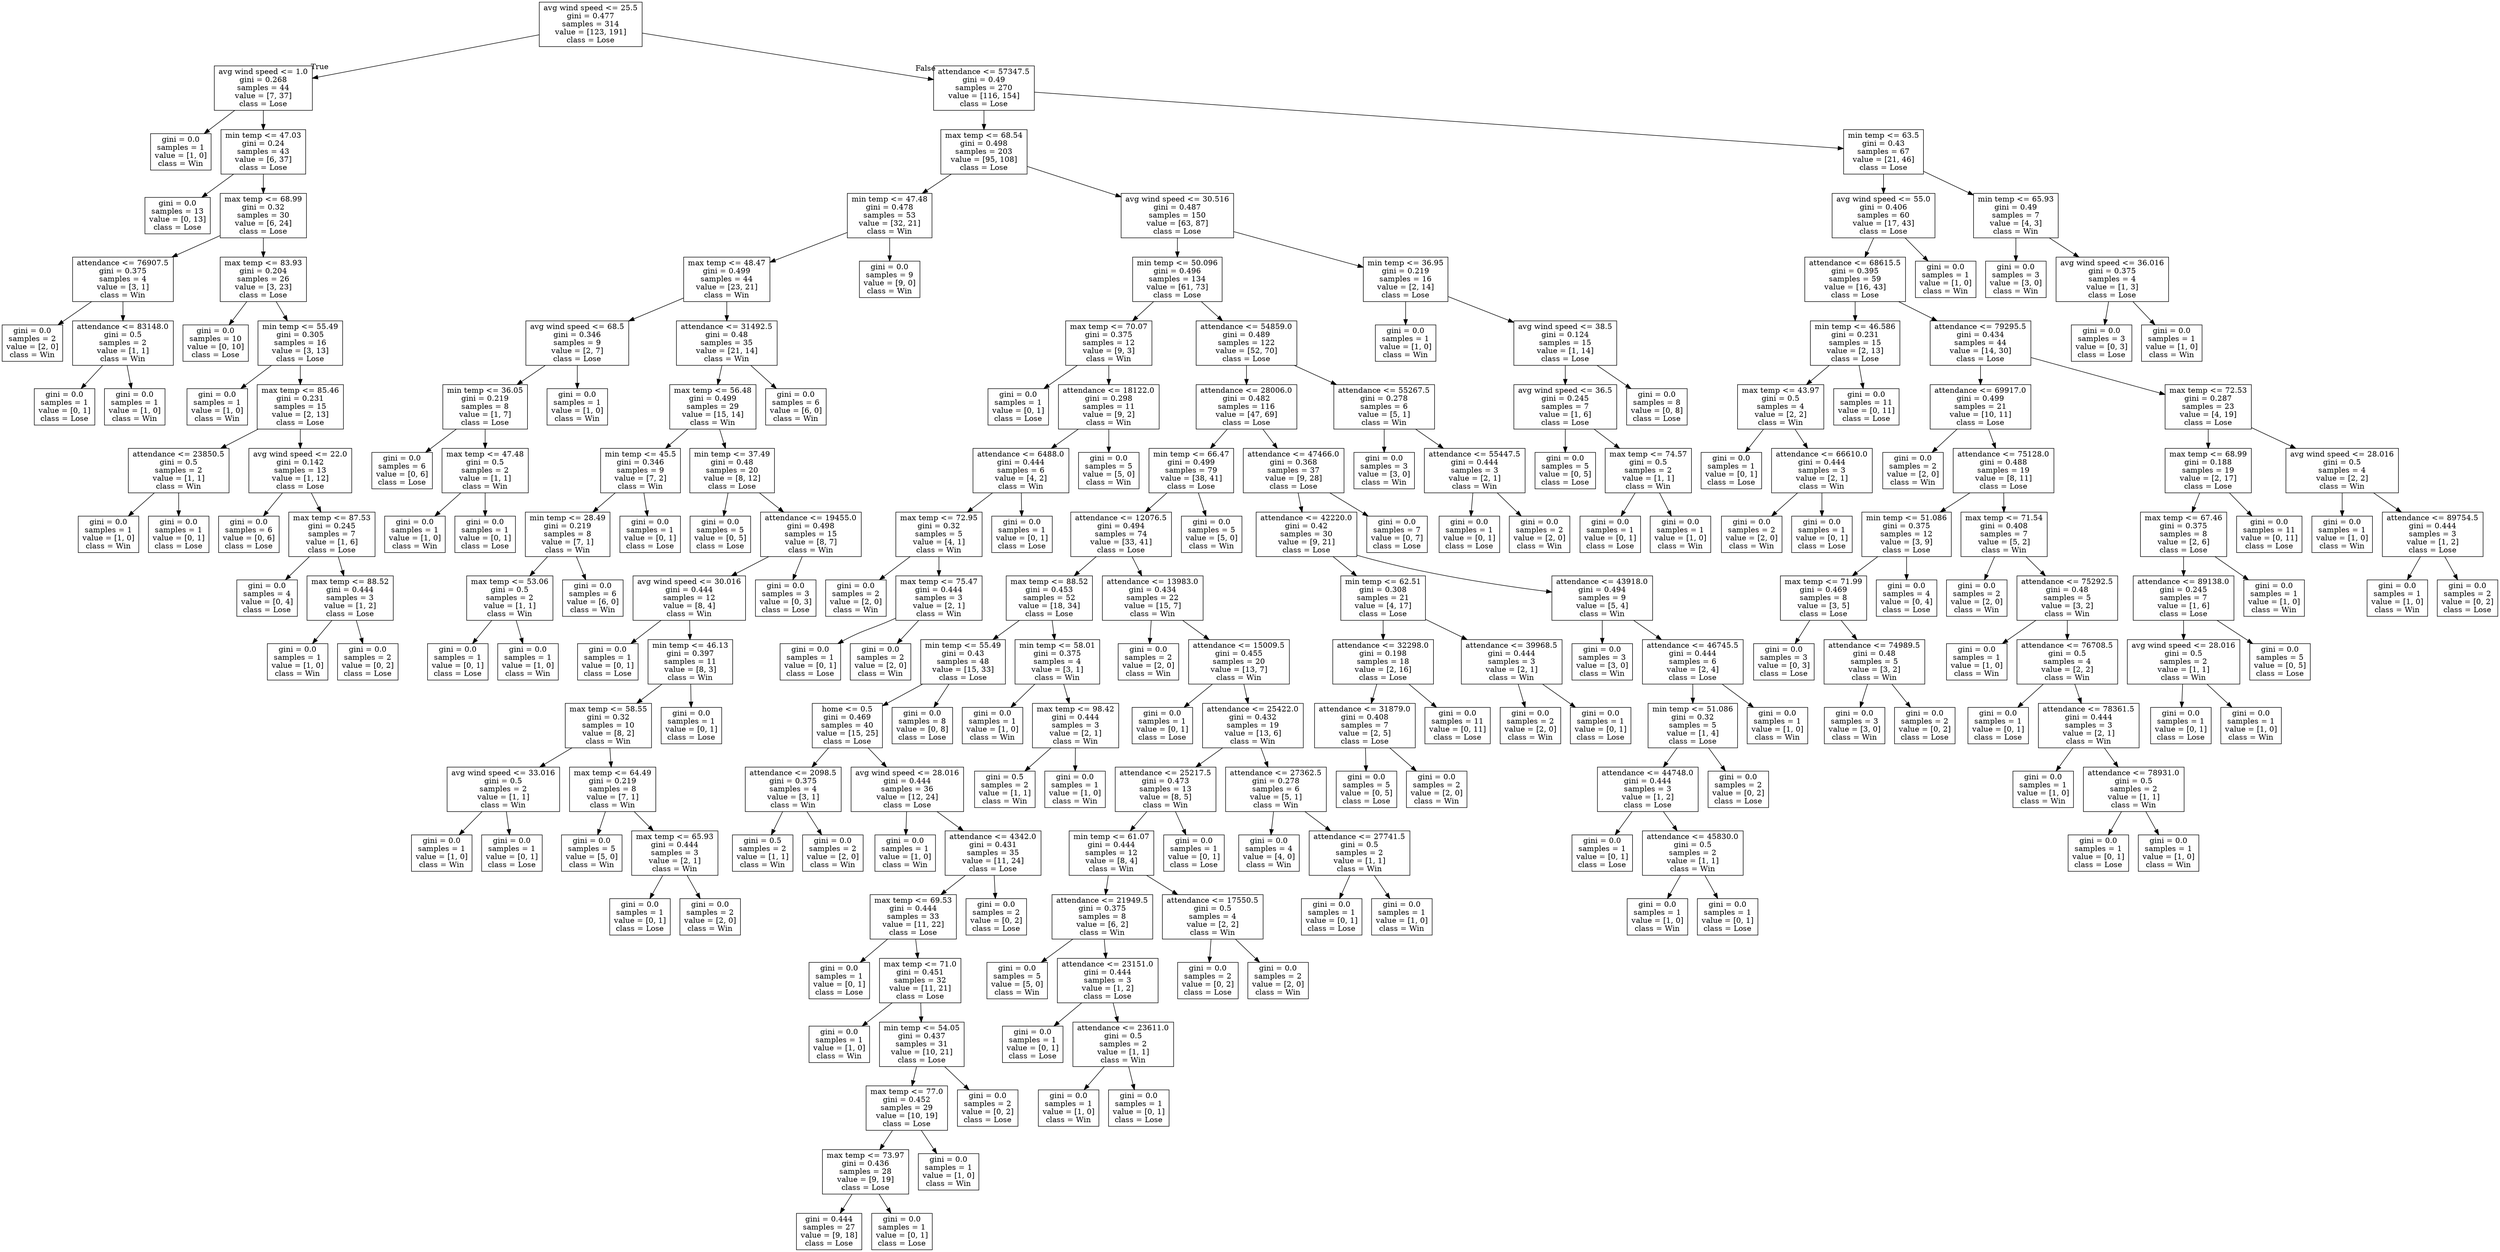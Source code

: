 digraph Tree {
node [shape=box] ;
0 [label="avg wind speed <= 25.5\ngini = 0.477\nsamples = 314\nvalue = [123, 191]\nclass = Lose"] ;
1 [label="avg wind speed <= 1.0\ngini = 0.268\nsamples = 44\nvalue = [7, 37]\nclass = Lose"] ;
0 -> 1 [labeldistance=2.5, labelangle=45, headlabel="True"] ;
2 [label="gini = 0.0\nsamples = 1\nvalue = [1, 0]\nclass = Win"] ;
1 -> 2 ;
3 [label="min temp <= 47.03\ngini = 0.24\nsamples = 43\nvalue = [6, 37]\nclass = Lose"] ;
1 -> 3 ;
4 [label="gini = 0.0\nsamples = 13\nvalue = [0, 13]\nclass = Lose"] ;
3 -> 4 ;
5 [label="max temp <= 68.99\ngini = 0.32\nsamples = 30\nvalue = [6, 24]\nclass = Lose"] ;
3 -> 5 ;
6 [label="attendance <= 76907.5\ngini = 0.375\nsamples = 4\nvalue = [3, 1]\nclass = Win"] ;
5 -> 6 ;
7 [label="gini = 0.0\nsamples = 2\nvalue = [2, 0]\nclass = Win"] ;
6 -> 7 ;
8 [label="attendance <= 83148.0\ngini = 0.5\nsamples = 2\nvalue = [1, 1]\nclass = Win"] ;
6 -> 8 ;
9 [label="gini = 0.0\nsamples = 1\nvalue = [0, 1]\nclass = Lose"] ;
8 -> 9 ;
10 [label="gini = 0.0\nsamples = 1\nvalue = [1, 0]\nclass = Win"] ;
8 -> 10 ;
11 [label="max temp <= 83.93\ngini = 0.204\nsamples = 26\nvalue = [3, 23]\nclass = Lose"] ;
5 -> 11 ;
12 [label="gini = 0.0\nsamples = 10\nvalue = [0, 10]\nclass = Lose"] ;
11 -> 12 ;
13 [label="min temp <= 55.49\ngini = 0.305\nsamples = 16\nvalue = [3, 13]\nclass = Lose"] ;
11 -> 13 ;
14 [label="gini = 0.0\nsamples = 1\nvalue = [1, 0]\nclass = Win"] ;
13 -> 14 ;
15 [label="max temp <= 85.46\ngini = 0.231\nsamples = 15\nvalue = [2, 13]\nclass = Lose"] ;
13 -> 15 ;
16 [label="attendance <= 23850.5\ngini = 0.5\nsamples = 2\nvalue = [1, 1]\nclass = Win"] ;
15 -> 16 ;
17 [label="gini = 0.0\nsamples = 1\nvalue = [1, 0]\nclass = Win"] ;
16 -> 17 ;
18 [label="gini = 0.0\nsamples = 1\nvalue = [0, 1]\nclass = Lose"] ;
16 -> 18 ;
19 [label="avg wind speed <= 22.0\ngini = 0.142\nsamples = 13\nvalue = [1, 12]\nclass = Lose"] ;
15 -> 19 ;
20 [label="gini = 0.0\nsamples = 6\nvalue = [0, 6]\nclass = Lose"] ;
19 -> 20 ;
21 [label="max temp <= 87.53\ngini = 0.245\nsamples = 7\nvalue = [1, 6]\nclass = Lose"] ;
19 -> 21 ;
22 [label="gini = 0.0\nsamples = 4\nvalue = [0, 4]\nclass = Lose"] ;
21 -> 22 ;
23 [label="max temp <= 88.52\ngini = 0.444\nsamples = 3\nvalue = [1, 2]\nclass = Lose"] ;
21 -> 23 ;
24 [label="gini = 0.0\nsamples = 1\nvalue = [1, 0]\nclass = Win"] ;
23 -> 24 ;
25 [label="gini = 0.0\nsamples = 2\nvalue = [0, 2]\nclass = Lose"] ;
23 -> 25 ;
26 [label="attendance <= 57347.5\ngini = 0.49\nsamples = 270\nvalue = [116, 154]\nclass = Lose"] ;
0 -> 26 [labeldistance=2.5, labelangle=-45, headlabel="False"] ;
27 [label="max temp <= 68.54\ngini = 0.498\nsamples = 203\nvalue = [95, 108]\nclass = Lose"] ;
26 -> 27 ;
28 [label="min temp <= 47.48\ngini = 0.478\nsamples = 53\nvalue = [32, 21]\nclass = Win"] ;
27 -> 28 ;
29 [label="max temp <= 48.47\ngini = 0.499\nsamples = 44\nvalue = [23, 21]\nclass = Win"] ;
28 -> 29 ;
30 [label="avg wind speed <= 68.5\ngini = 0.346\nsamples = 9\nvalue = [2, 7]\nclass = Lose"] ;
29 -> 30 ;
31 [label="min temp <= 36.05\ngini = 0.219\nsamples = 8\nvalue = [1, 7]\nclass = Lose"] ;
30 -> 31 ;
32 [label="gini = 0.0\nsamples = 6\nvalue = [0, 6]\nclass = Lose"] ;
31 -> 32 ;
33 [label="max temp <= 47.48\ngini = 0.5\nsamples = 2\nvalue = [1, 1]\nclass = Win"] ;
31 -> 33 ;
34 [label="gini = 0.0\nsamples = 1\nvalue = [1, 0]\nclass = Win"] ;
33 -> 34 ;
35 [label="gini = 0.0\nsamples = 1\nvalue = [0, 1]\nclass = Lose"] ;
33 -> 35 ;
36 [label="gini = 0.0\nsamples = 1\nvalue = [1, 0]\nclass = Win"] ;
30 -> 36 ;
37 [label="attendance <= 31492.5\ngini = 0.48\nsamples = 35\nvalue = [21, 14]\nclass = Win"] ;
29 -> 37 ;
38 [label="max temp <= 56.48\ngini = 0.499\nsamples = 29\nvalue = [15, 14]\nclass = Win"] ;
37 -> 38 ;
39 [label="min temp <= 45.5\ngini = 0.346\nsamples = 9\nvalue = [7, 2]\nclass = Win"] ;
38 -> 39 ;
40 [label="min temp <= 28.49\ngini = 0.219\nsamples = 8\nvalue = [7, 1]\nclass = Win"] ;
39 -> 40 ;
41 [label="max temp <= 53.06\ngini = 0.5\nsamples = 2\nvalue = [1, 1]\nclass = Win"] ;
40 -> 41 ;
42 [label="gini = 0.0\nsamples = 1\nvalue = [0, 1]\nclass = Lose"] ;
41 -> 42 ;
43 [label="gini = 0.0\nsamples = 1\nvalue = [1, 0]\nclass = Win"] ;
41 -> 43 ;
44 [label="gini = 0.0\nsamples = 6\nvalue = [6, 0]\nclass = Win"] ;
40 -> 44 ;
45 [label="gini = 0.0\nsamples = 1\nvalue = [0, 1]\nclass = Lose"] ;
39 -> 45 ;
46 [label="min temp <= 37.49\ngini = 0.48\nsamples = 20\nvalue = [8, 12]\nclass = Lose"] ;
38 -> 46 ;
47 [label="gini = 0.0\nsamples = 5\nvalue = [0, 5]\nclass = Lose"] ;
46 -> 47 ;
48 [label="attendance <= 19455.0\ngini = 0.498\nsamples = 15\nvalue = [8, 7]\nclass = Win"] ;
46 -> 48 ;
49 [label="avg wind speed <= 30.016\ngini = 0.444\nsamples = 12\nvalue = [8, 4]\nclass = Win"] ;
48 -> 49 ;
50 [label="gini = 0.0\nsamples = 1\nvalue = [0, 1]\nclass = Lose"] ;
49 -> 50 ;
51 [label="min temp <= 46.13\ngini = 0.397\nsamples = 11\nvalue = [8, 3]\nclass = Win"] ;
49 -> 51 ;
52 [label="max temp <= 58.55\ngini = 0.32\nsamples = 10\nvalue = [8, 2]\nclass = Win"] ;
51 -> 52 ;
53 [label="avg wind speed <= 33.016\ngini = 0.5\nsamples = 2\nvalue = [1, 1]\nclass = Win"] ;
52 -> 53 ;
54 [label="gini = 0.0\nsamples = 1\nvalue = [1, 0]\nclass = Win"] ;
53 -> 54 ;
55 [label="gini = 0.0\nsamples = 1\nvalue = [0, 1]\nclass = Lose"] ;
53 -> 55 ;
56 [label="max temp <= 64.49\ngini = 0.219\nsamples = 8\nvalue = [7, 1]\nclass = Win"] ;
52 -> 56 ;
57 [label="gini = 0.0\nsamples = 5\nvalue = [5, 0]\nclass = Win"] ;
56 -> 57 ;
58 [label="max temp <= 65.93\ngini = 0.444\nsamples = 3\nvalue = [2, 1]\nclass = Win"] ;
56 -> 58 ;
59 [label="gini = 0.0\nsamples = 1\nvalue = [0, 1]\nclass = Lose"] ;
58 -> 59 ;
60 [label="gini = 0.0\nsamples = 2\nvalue = [2, 0]\nclass = Win"] ;
58 -> 60 ;
61 [label="gini = 0.0\nsamples = 1\nvalue = [0, 1]\nclass = Lose"] ;
51 -> 61 ;
62 [label="gini = 0.0\nsamples = 3\nvalue = [0, 3]\nclass = Lose"] ;
48 -> 62 ;
63 [label="gini = 0.0\nsamples = 6\nvalue = [6, 0]\nclass = Win"] ;
37 -> 63 ;
64 [label="gini = 0.0\nsamples = 9\nvalue = [9, 0]\nclass = Win"] ;
28 -> 64 ;
65 [label="avg wind speed <= 30.516\ngini = 0.487\nsamples = 150\nvalue = [63, 87]\nclass = Lose"] ;
27 -> 65 ;
66 [label="min temp <= 50.096\ngini = 0.496\nsamples = 134\nvalue = [61, 73]\nclass = Lose"] ;
65 -> 66 ;
67 [label="max temp <= 70.07\ngini = 0.375\nsamples = 12\nvalue = [9, 3]\nclass = Win"] ;
66 -> 67 ;
68 [label="gini = 0.0\nsamples = 1\nvalue = [0, 1]\nclass = Lose"] ;
67 -> 68 ;
69 [label="attendance <= 18122.0\ngini = 0.298\nsamples = 11\nvalue = [9, 2]\nclass = Win"] ;
67 -> 69 ;
70 [label="attendance <= 6488.0\ngini = 0.444\nsamples = 6\nvalue = [4, 2]\nclass = Win"] ;
69 -> 70 ;
71 [label="max temp <= 72.95\ngini = 0.32\nsamples = 5\nvalue = [4, 1]\nclass = Win"] ;
70 -> 71 ;
72 [label="gini = 0.0\nsamples = 2\nvalue = [2, 0]\nclass = Win"] ;
71 -> 72 ;
73 [label="max temp <= 75.47\ngini = 0.444\nsamples = 3\nvalue = [2, 1]\nclass = Win"] ;
71 -> 73 ;
74 [label="gini = 0.0\nsamples = 1\nvalue = [0, 1]\nclass = Lose"] ;
73 -> 74 ;
75 [label="gini = 0.0\nsamples = 2\nvalue = [2, 0]\nclass = Win"] ;
73 -> 75 ;
76 [label="gini = 0.0\nsamples = 1\nvalue = [0, 1]\nclass = Lose"] ;
70 -> 76 ;
77 [label="gini = 0.0\nsamples = 5\nvalue = [5, 0]\nclass = Win"] ;
69 -> 77 ;
78 [label="attendance <= 54859.0\ngini = 0.489\nsamples = 122\nvalue = [52, 70]\nclass = Lose"] ;
66 -> 78 ;
79 [label="attendance <= 28006.0\ngini = 0.482\nsamples = 116\nvalue = [47, 69]\nclass = Lose"] ;
78 -> 79 ;
80 [label="min temp <= 66.47\ngini = 0.499\nsamples = 79\nvalue = [38, 41]\nclass = Lose"] ;
79 -> 80 ;
81 [label="attendance <= 12076.5\ngini = 0.494\nsamples = 74\nvalue = [33, 41]\nclass = Lose"] ;
80 -> 81 ;
82 [label="max temp <= 88.52\ngini = 0.453\nsamples = 52\nvalue = [18, 34]\nclass = Lose"] ;
81 -> 82 ;
83 [label="min temp <= 55.49\ngini = 0.43\nsamples = 48\nvalue = [15, 33]\nclass = Lose"] ;
82 -> 83 ;
84 [label="home <= 0.5\ngini = 0.469\nsamples = 40\nvalue = [15, 25]\nclass = Lose"] ;
83 -> 84 ;
85 [label="attendance <= 2098.5\ngini = 0.375\nsamples = 4\nvalue = [3, 1]\nclass = Win"] ;
84 -> 85 ;
86 [label="gini = 0.5\nsamples = 2\nvalue = [1, 1]\nclass = Win"] ;
85 -> 86 ;
87 [label="gini = 0.0\nsamples = 2\nvalue = [2, 0]\nclass = Win"] ;
85 -> 87 ;
88 [label="avg wind speed <= 28.016\ngini = 0.444\nsamples = 36\nvalue = [12, 24]\nclass = Lose"] ;
84 -> 88 ;
89 [label="gini = 0.0\nsamples = 1\nvalue = [1, 0]\nclass = Win"] ;
88 -> 89 ;
90 [label="attendance <= 4342.0\ngini = 0.431\nsamples = 35\nvalue = [11, 24]\nclass = Lose"] ;
88 -> 90 ;
91 [label="max temp <= 69.53\ngini = 0.444\nsamples = 33\nvalue = [11, 22]\nclass = Lose"] ;
90 -> 91 ;
92 [label="gini = 0.0\nsamples = 1\nvalue = [0, 1]\nclass = Lose"] ;
91 -> 92 ;
93 [label="max temp <= 71.0\ngini = 0.451\nsamples = 32\nvalue = [11, 21]\nclass = Lose"] ;
91 -> 93 ;
94 [label="gini = 0.0\nsamples = 1\nvalue = [1, 0]\nclass = Win"] ;
93 -> 94 ;
95 [label="min temp <= 54.05\ngini = 0.437\nsamples = 31\nvalue = [10, 21]\nclass = Lose"] ;
93 -> 95 ;
96 [label="max temp <= 77.0\ngini = 0.452\nsamples = 29\nvalue = [10, 19]\nclass = Lose"] ;
95 -> 96 ;
97 [label="max temp <= 73.97\ngini = 0.436\nsamples = 28\nvalue = [9, 19]\nclass = Lose"] ;
96 -> 97 ;
98 [label="gini = 0.444\nsamples = 27\nvalue = [9, 18]\nclass = Lose"] ;
97 -> 98 ;
99 [label="gini = 0.0\nsamples = 1\nvalue = [0, 1]\nclass = Lose"] ;
97 -> 99 ;
100 [label="gini = 0.0\nsamples = 1\nvalue = [1, 0]\nclass = Win"] ;
96 -> 100 ;
101 [label="gini = 0.0\nsamples = 2\nvalue = [0, 2]\nclass = Lose"] ;
95 -> 101 ;
102 [label="gini = 0.0\nsamples = 2\nvalue = [0, 2]\nclass = Lose"] ;
90 -> 102 ;
103 [label="gini = 0.0\nsamples = 8\nvalue = [0, 8]\nclass = Lose"] ;
83 -> 103 ;
104 [label="min temp <= 58.01\ngini = 0.375\nsamples = 4\nvalue = [3, 1]\nclass = Win"] ;
82 -> 104 ;
105 [label="gini = 0.0\nsamples = 1\nvalue = [1, 0]\nclass = Win"] ;
104 -> 105 ;
106 [label="max temp <= 98.42\ngini = 0.444\nsamples = 3\nvalue = [2, 1]\nclass = Win"] ;
104 -> 106 ;
107 [label="gini = 0.5\nsamples = 2\nvalue = [1, 1]\nclass = Win"] ;
106 -> 107 ;
108 [label="gini = 0.0\nsamples = 1\nvalue = [1, 0]\nclass = Win"] ;
106 -> 108 ;
109 [label="attendance <= 13983.0\ngini = 0.434\nsamples = 22\nvalue = [15, 7]\nclass = Win"] ;
81 -> 109 ;
110 [label="gini = 0.0\nsamples = 2\nvalue = [2, 0]\nclass = Win"] ;
109 -> 110 ;
111 [label="attendance <= 15009.5\ngini = 0.455\nsamples = 20\nvalue = [13, 7]\nclass = Win"] ;
109 -> 111 ;
112 [label="gini = 0.0\nsamples = 1\nvalue = [0, 1]\nclass = Lose"] ;
111 -> 112 ;
113 [label="attendance <= 25422.0\ngini = 0.432\nsamples = 19\nvalue = [13, 6]\nclass = Win"] ;
111 -> 113 ;
114 [label="attendance <= 25217.5\ngini = 0.473\nsamples = 13\nvalue = [8, 5]\nclass = Win"] ;
113 -> 114 ;
115 [label="min temp <= 61.07\ngini = 0.444\nsamples = 12\nvalue = [8, 4]\nclass = Win"] ;
114 -> 115 ;
116 [label="attendance <= 21949.5\ngini = 0.375\nsamples = 8\nvalue = [6, 2]\nclass = Win"] ;
115 -> 116 ;
117 [label="gini = 0.0\nsamples = 5\nvalue = [5, 0]\nclass = Win"] ;
116 -> 117 ;
118 [label="attendance <= 23151.0\ngini = 0.444\nsamples = 3\nvalue = [1, 2]\nclass = Lose"] ;
116 -> 118 ;
119 [label="gini = 0.0\nsamples = 1\nvalue = [0, 1]\nclass = Lose"] ;
118 -> 119 ;
120 [label="attendance <= 23611.0\ngini = 0.5\nsamples = 2\nvalue = [1, 1]\nclass = Win"] ;
118 -> 120 ;
121 [label="gini = 0.0\nsamples = 1\nvalue = [1, 0]\nclass = Win"] ;
120 -> 121 ;
122 [label="gini = 0.0\nsamples = 1\nvalue = [0, 1]\nclass = Lose"] ;
120 -> 122 ;
123 [label="attendance <= 17550.5\ngini = 0.5\nsamples = 4\nvalue = [2, 2]\nclass = Win"] ;
115 -> 123 ;
124 [label="gini = 0.0\nsamples = 2\nvalue = [0, 2]\nclass = Lose"] ;
123 -> 124 ;
125 [label="gini = 0.0\nsamples = 2\nvalue = [2, 0]\nclass = Win"] ;
123 -> 125 ;
126 [label="gini = 0.0\nsamples = 1\nvalue = [0, 1]\nclass = Lose"] ;
114 -> 126 ;
127 [label="attendance <= 27362.5\ngini = 0.278\nsamples = 6\nvalue = [5, 1]\nclass = Win"] ;
113 -> 127 ;
128 [label="gini = 0.0\nsamples = 4\nvalue = [4, 0]\nclass = Win"] ;
127 -> 128 ;
129 [label="attendance <= 27741.5\ngini = 0.5\nsamples = 2\nvalue = [1, 1]\nclass = Win"] ;
127 -> 129 ;
130 [label="gini = 0.0\nsamples = 1\nvalue = [0, 1]\nclass = Lose"] ;
129 -> 130 ;
131 [label="gini = 0.0\nsamples = 1\nvalue = [1, 0]\nclass = Win"] ;
129 -> 131 ;
132 [label="gini = 0.0\nsamples = 5\nvalue = [5, 0]\nclass = Win"] ;
80 -> 132 ;
133 [label="attendance <= 47466.0\ngini = 0.368\nsamples = 37\nvalue = [9, 28]\nclass = Lose"] ;
79 -> 133 ;
134 [label="attendance <= 42220.0\ngini = 0.42\nsamples = 30\nvalue = [9, 21]\nclass = Lose"] ;
133 -> 134 ;
135 [label="min temp <= 62.51\ngini = 0.308\nsamples = 21\nvalue = [4, 17]\nclass = Lose"] ;
134 -> 135 ;
136 [label="attendance <= 32298.0\ngini = 0.198\nsamples = 18\nvalue = [2, 16]\nclass = Lose"] ;
135 -> 136 ;
137 [label="attendance <= 31879.0\ngini = 0.408\nsamples = 7\nvalue = [2, 5]\nclass = Lose"] ;
136 -> 137 ;
138 [label="gini = 0.0\nsamples = 5\nvalue = [0, 5]\nclass = Lose"] ;
137 -> 138 ;
139 [label="gini = 0.0\nsamples = 2\nvalue = [2, 0]\nclass = Win"] ;
137 -> 139 ;
140 [label="gini = 0.0\nsamples = 11\nvalue = [0, 11]\nclass = Lose"] ;
136 -> 140 ;
141 [label="attendance <= 39968.5\ngini = 0.444\nsamples = 3\nvalue = [2, 1]\nclass = Win"] ;
135 -> 141 ;
142 [label="gini = 0.0\nsamples = 2\nvalue = [2, 0]\nclass = Win"] ;
141 -> 142 ;
143 [label="gini = 0.0\nsamples = 1\nvalue = [0, 1]\nclass = Lose"] ;
141 -> 143 ;
144 [label="attendance <= 43918.0\ngini = 0.494\nsamples = 9\nvalue = [5, 4]\nclass = Win"] ;
134 -> 144 ;
145 [label="gini = 0.0\nsamples = 3\nvalue = [3, 0]\nclass = Win"] ;
144 -> 145 ;
146 [label="attendance <= 46745.5\ngini = 0.444\nsamples = 6\nvalue = [2, 4]\nclass = Lose"] ;
144 -> 146 ;
147 [label="min temp <= 51.086\ngini = 0.32\nsamples = 5\nvalue = [1, 4]\nclass = Lose"] ;
146 -> 147 ;
148 [label="attendance <= 44748.0\ngini = 0.444\nsamples = 3\nvalue = [1, 2]\nclass = Lose"] ;
147 -> 148 ;
149 [label="gini = 0.0\nsamples = 1\nvalue = [0, 1]\nclass = Lose"] ;
148 -> 149 ;
150 [label="attendance <= 45830.0\ngini = 0.5\nsamples = 2\nvalue = [1, 1]\nclass = Win"] ;
148 -> 150 ;
151 [label="gini = 0.0\nsamples = 1\nvalue = [1, 0]\nclass = Win"] ;
150 -> 151 ;
152 [label="gini = 0.0\nsamples = 1\nvalue = [0, 1]\nclass = Lose"] ;
150 -> 152 ;
153 [label="gini = 0.0\nsamples = 2\nvalue = [0, 2]\nclass = Lose"] ;
147 -> 153 ;
154 [label="gini = 0.0\nsamples = 1\nvalue = [1, 0]\nclass = Win"] ;
146 -> 154 ;
155 [label="gini = 0.0\nsamples = 7\nvalue = [0, 7]\nclass = Lose"] ;
133 -> 155 ;
156 [label="attendance <= 55267.5\ngini = 0.278\nsamples = 6\nvalue = [5, 1]\nclass = Win"] ;
78 -> 156 ;
157 [label="gini = 0.0\nsamples = 3\nvalue = [3, 0]\nclass = Win"] ;
156 -> 157 ;
158 [label="attendance <= 55447.5\ngini = 0.444\nsamples = 3\nvalue = [2, 1]\nclass = Win"] ;
156 -> 158 ;
159 [label="gini = 0.0\nsamples = 1\nvalue = [0, 1]\nclass = Lose"] ;
158 -> 159 ;
160 [label="gini = 0.0\nsamples = 2\nvalue = [2, 0]\nclass = Win"] ;
158 -> 160 ;
161 [label="min temp <= 36.95\ngini = 0.219\nsamples = 16\nvalue = [2, 14]\nclass = Lose"] ;
65 -> 161 ;
162 [label="gini = 0.0\nsamples = 1\nvalue = [1, 0]\nclass = Win"] ;
161 -> 162 ;
163 [label="avg wind speed <= 38.5\ngini = 0.124\nsamples = 15\nvalue = [1, 14]\nclass = Lose"] ;
161 -> 163 ;
164 [label="avg wind speed <= 36.5\ngini = 0.245\nsamples = 7\nvalue = [1, 6]\nclass = Lose"] ;
163 -> 164 ;
165 [label="gini = 0.0\nsamples = 5\nvalue = [0, 5]\nclass = Lose"] ;
164 -> 165 ;
166 [label="max temp <= 74.57\ngini = 0.5\nsamples = 2\nvalue = [1, 1]\nclass = Win"] ;
164 -> 166 ;
167 [label="gini = 0.0\nsamples = 1\nvalue = [0, 1]\nclass = Lose"] ;
166 -> 167 ;
168 [label="gini = 0.0\nsamples = 1\nvalue = [1, 0]\nclass = Win"] ;
166 -> 168 ;
169 [label="gini = 0.0\nsamples = 8\nvalue = [0, 8]\nclass = Lose"] ;
163 -> 169 ;
170 [label="min temp <= 63.5\ngini = 0.43\nsamples = 67\nvalue = [21, 46]\nclass = Lose"] ;
26 -> 170 ;
171 [label="avg wind speed <= 55.0\ngini = 0.406\nsamples = 60\nvalue = [17, 43]\nclass = Lose"] ;
170 -> 171 ;
172 [label="attendance <= 68615.5\ngini = 0.395\nsamples = 59\nvalue = [16, 43]\nclass = Lose"] ;
171 -> 172 ;
173 [label="min temp <= 46.586\ngini = 0.231\nsamples = 15\nvalue = [2, 13]\nclass = Lose"] ;
172 -> 173 ;
174 [label="max temp <= 43.97\ngini = 0.5\nsamples = 4\nvalue = [2, 2]\nclass = Win"] ;
173 -> 174 ;
175 [label="gini = 0.0\nsamples = 1\nvalue = [0, 1]\nclass = Lose"] ;
174 -> 175 ;
176 [label="attendance <= 66610.0\ngini = 0.444\nsamples = 3\nvalue = [2, 1]\nclass = Win"] ;
174 -> 176 ;
177 [label="gini = 0.0\nsamples = 2\nvalue = [2, 0]\nclass = Win"] ;
176 -> 177 ;
178 [label="gini = 0.0\nsamples = 1\nvalue = [0, 1]\nclass = Lose"] ;
176 -> 178 ;
179 [label="gini = 0.0\nsamples = 11\nvalue = [0, 11]\nclass = Lose"] ;
173 -> 179 ;
180 [label="attendance <= 79295.5\ngini = 0.434\nsamples = 44\nvalue = [14, 30]\nclass = Lose"] ;
172 -> 180 ;
181 [label="attendance <= 69917.0\ngini = 0.499\nsamples = 21\nvalue = [10, 11]\nclass = Lose"] ;
180 -> 181 ;
182 [label="gini = 0.0\nsamples = 2\nvalue = [2, 0]\nclass = Win"] ;
181 -> 182 ;
183 [label="attendance <= 75128.0\ngini = 0.488\nsamples = 19\nvalue = [8, 11]\nclass = Lose"] ;
181 -> 183 ;
184 [label="min temp <= 51.086\ngini = 0.375\nsamples = 12\nvalue = [3, 9]\nclass = Lose"] ;
183 -> 184 ;
185 [label="max temp <= 71.99\ngini = 0.469\nsamples = 8\nvalue = [3, 5]\nclass = Lose"] ;
184 -> 185 ;
186 [label="gini = 0.0\nsamples = 3\nvalue = [0, 3]\nclass = Lose"] ;
185 -> 186 ;
187 [label="attendance <= 74989.5\ngini = 0.48\nsamples = 5\nvalue = [3, 2]\nclass = Win"] ;
185 -> 187 ;
188 [label="gini = 0.0\nsamples = 3\nvalue = [3, 0]\nclass = Win"] ;
187 -> 188 ;
189 [label="gini = 0.0\nsamples = 2\nvalue = [0, 2]\nclass = Lose"] ;
187 -> 189 ;
190 [label="gini = 0.0\nsamples = 4\nvalue = [0, 4]\nclass = Lose"] ;
184 -> 190 ;
191 [label="max temp <= 71.54\ngini = 0.408\nsamples = 7\nvalue = [5, 2]\nclass = Win"] ;
183 -> 191 ;
192 [label="gini = 0.0\nsamples = 2\nvalue = [2, 0]\nclass = Win"] ;
191 -> 192 ;
193 [label="attendance <= 75292.5\ngini = 0.48\nsamples = 5\nvalue = [3, 2]\nclass = Win"] ;
191 -> 193 ;
194 [label="gini = 0.0\nsamples = 1\nvalue = [1, 0]\nclass = Win"] ;
193 -> 194 ;
195 [label="attendance <= 76708.5\ngini = 0.5\nsamples = 4\nvalue = [2, 2]\nclass = Win"] ;
193 -> 195 ;
196 [label="gini = 0.0\nsamples = 1\nvalue = [0, 1]\nclass = Lose"] ;
195 -> 196 ;
197 [label="attendance <= 78361.5\ngini = 0.444\nsamples = 3\nvalue = [2, 1]\nclass = Win"] ;
195 -> 197 ;
198 [label="gini = 0.0\nsamples = 1\nvalue = [1, 0]\nclass = Win"] ;
197 -> 198 ;
199 [label="attendance <= 78931.0\ngini = 0.5\nsamples = 2\nvalue = [1, 1]\nclass = Win"] ;
197 -> 199 ;
200 [label="gini = 0.0\nsamples = 1\nvalue = [0, 1]\nclass = Lose"] ;
199 -> 200 ;
201 [label="gini = 0.0\nsamples = 1\nvalue = [1, 0]\nclass = Win"] ;
199 -> 201 ;
202 [label="max temp <= 72.53\ngini = 0.287\nsamples = 23\nvalue = [4, 19]\nclass = Lose"] ;
180 -> 202 ;
203 [label="max temp <= 68.99\ngini = 0.188\nsamples = 19\nvalue = [2, 17]\nclass = Lose"] ;
202 -> 203 ;
204 [label="max temp <= 67.46\ngini = 0.375\nsamples = 8\nvalue = [2, 6]\nclass = Lose"] ;
203 -> 204 ;
205 [label="attendance <= 89138.0\ngini = 0.245\nsamples = 7\nvalue = [1, 6]\nclass = Lose"] ;
204 -> 205 ;
206 [label="avg wind speed <= 28.016\ngini = 0.5\nsamples = 2\nvalue = [1, 1]\nclass = Win"] ;
205 -> 206 ;
207 [label="gini = 0.0\nsamples = 1\nvalue = [0, 1]\nclass = Lose"] ;
206 -> 207 ;
208 [label="gini = 0.0\nsamples = 1\nvalue = [1, 0]\nclass = Win"] ;
206 -> 208 ;
209 [label="gini = 0.0\nsamples = 5\nvalue = [0, 5]\nclass = Lose"] ;
205 -> 209 ;
210 [label="gini = 0.0\nsamples = 1\nvalue = [1, 0]\nclass = Win"] ;
204 -> 210 ;
211 [label="gini = 0.0\nsamples = 11\nvalue = [0, 11]\nclass = Lose"] ;
203 -> 211 ;
212 [label="avg wind speed <= 28.016\ngini = 0.5\nsamples = 4\nvalue = [2, 2]\nclass = Win"] ;
202 -> 212 ;
213 [label="gini = 0.0\nsamples = 1\nvalue = [1, 0]\nclass = Win"] ;
212 -> 213 ;
214 [label="attendance <= 89754.5\ngini = 0.444\nsamples = 3\nvalue = [1, 2]\nclass = Lose"] ;
212 -> 214 ;
215 [label="gini = 0.0\nsamples = 1\nvalue = [1, 0]\nclass = Win"] ;
214 -> 215 ;
216 [label="gini = 0.0\nsamples = 2\nvalue = [0, 2]\nclass = Lose"] ;
214 -> 216 ;
217 [label="gini = 0.0\nsamples = 1\nvalue = [1, 0]\nclass = Win"] ;
171 -> 217 ;
218 [label="min temp <= 65.93\ngini = 0.49\nsamples = 7\nvalue = [4, 3]\nclass = Win"] ;
170 -> 218 ;
219 [label="gini = 0.0\nsamples = 3\nvalue = [3, 0]\nclass = Win"] ;
218 -> 219 ;
220 [label="avg wind speed <= 36.016\ngini = 0.375\nsamples = 4\nvalue = [1, 3]\nclass = Lose"] ;
218 -> 220 ;
221 [label="gini = 0.0\nsamples = 3\nvalue = [0, 3]\nclass = Lose"] ;
220 -> 221 ;
222 [label="gini = 0.0\nsamples = 1\nvalue = [1, 0]\nclass = Win"] ;
220 -> 222 ;
}